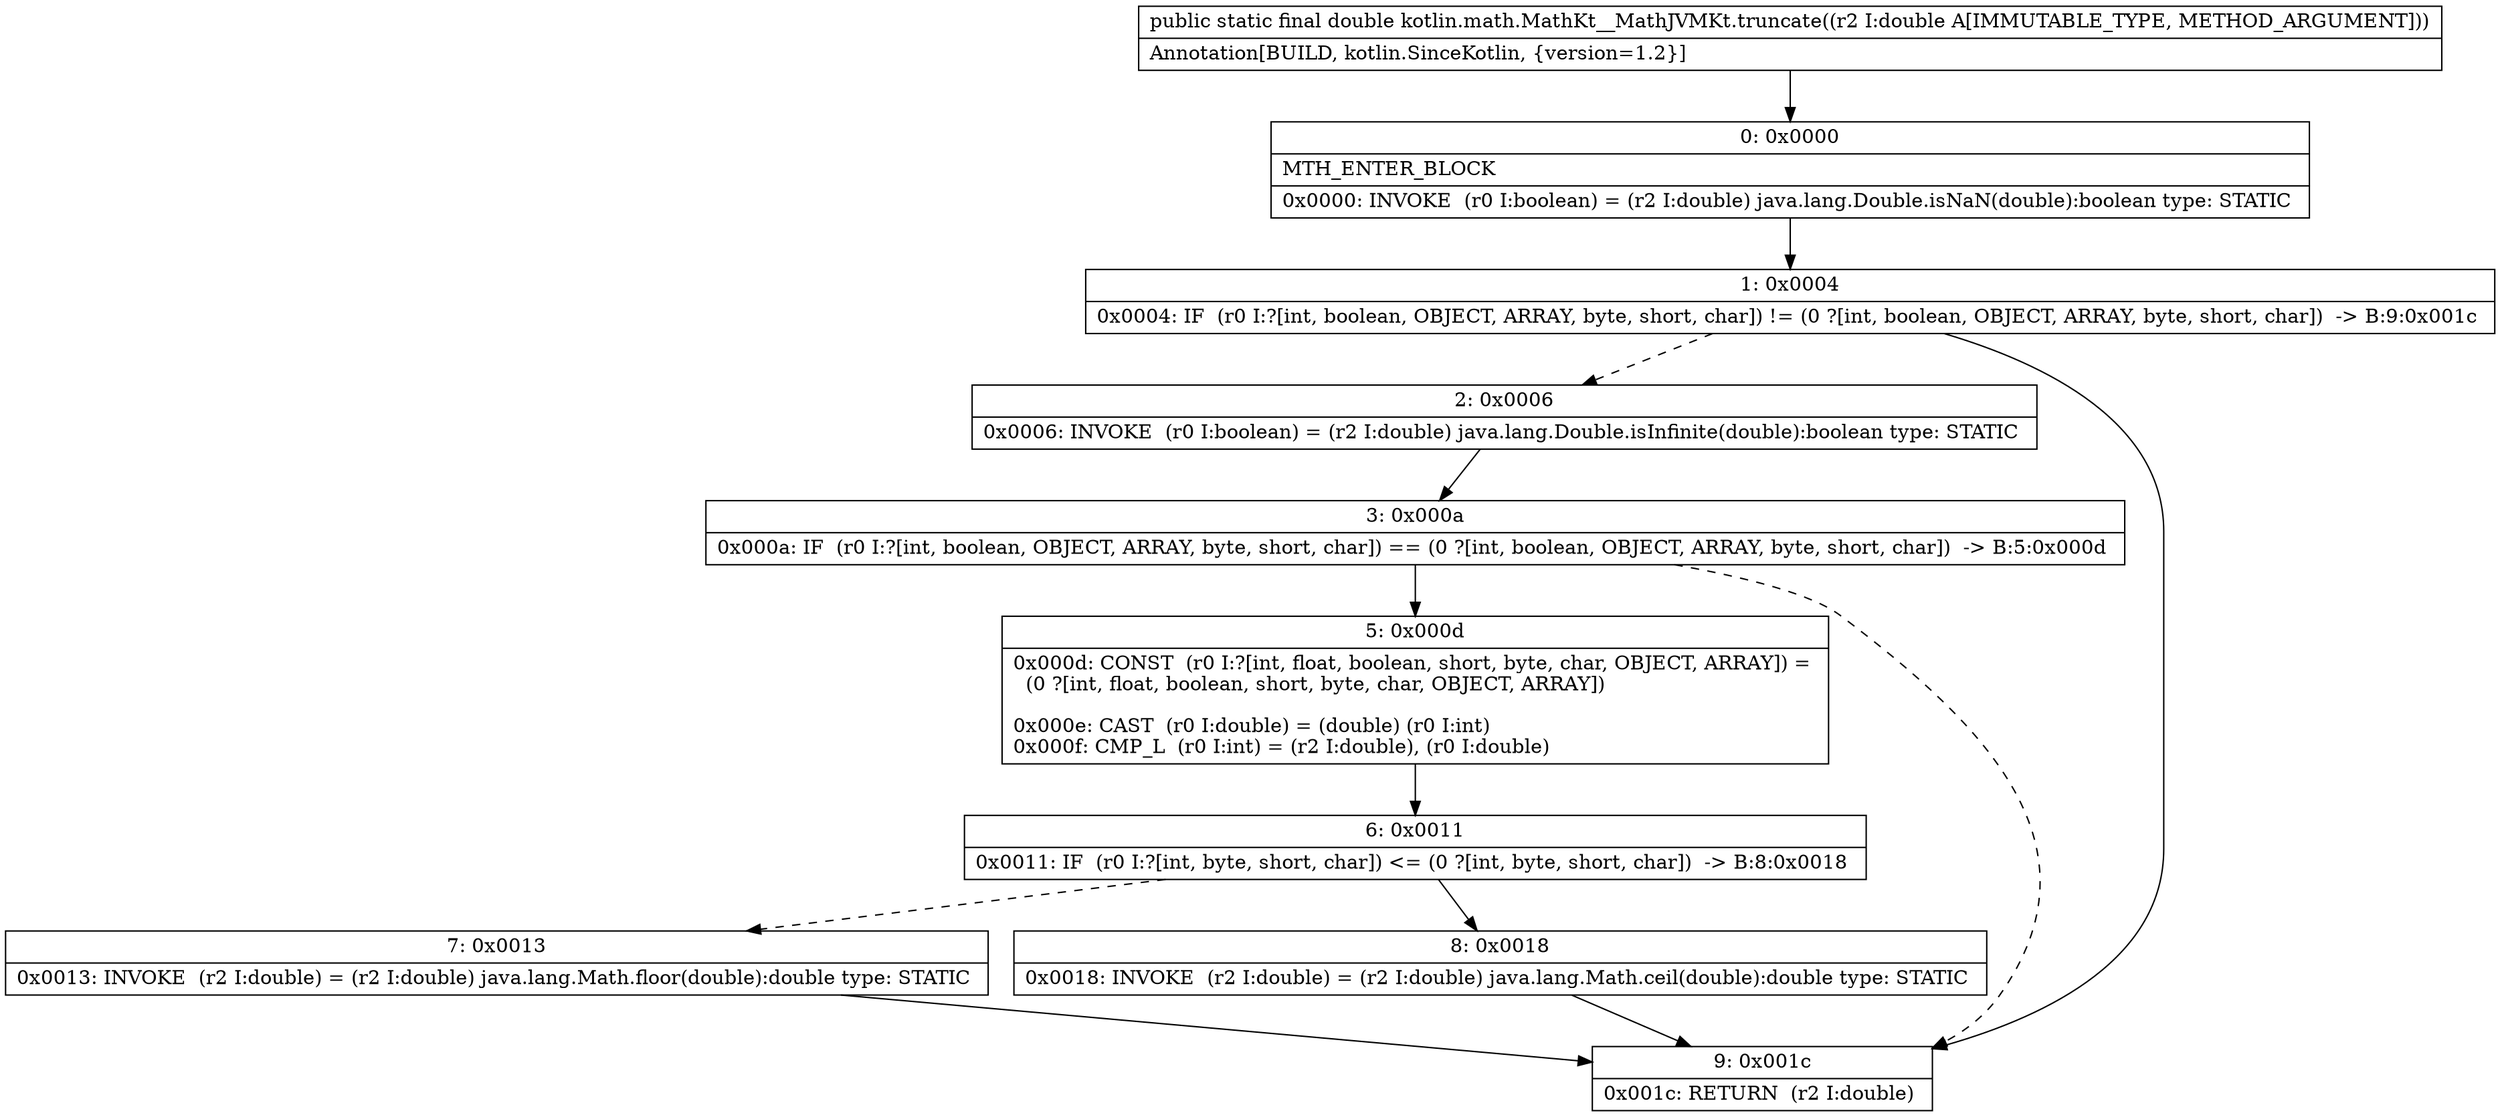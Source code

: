 digraph "CFG forkotlin.math.MathKt__MathJVMKt.truncate(D)D" {
Node_0 [shape=record,label="{0\:\ 0x0000|MTH_ENTER_BLOCK\l|0x0000: INVOKE  (r0 I:boolean) = (r2 I:double) java.lang.Double.isNaN(double):boolean type: STATIC \l}"];
Node_1 [shape=record,label="{1\:\ 0x0004|0x0004: IF  (r0 I:?[int, boolean, OBJECT, ARRAY, byte, short, char]) != (0 ?[int, boolean, OBJECT, ARRAY, byte, short, char])  \-\> B:9:0x001c \l}"];
Node_2 [shape=record,label="{2\:\ 0x0006|0x0006: INVOKE  (r0 I:boolean) = (r2 I:double) java.lang.Double.isInfinite(double):boolean type: STATIC \l}"];
Node_3 [shape=record,label="{3\:\ 0x000a|0x000a: IF  (r0 I:?[int, boolean, OBJECT, ARRAY, byte, short, char]) == (0 ?[int, boolean, OBJECT, ARRAY, byte, short, char])  \-\> B:5:0x000d \l}"];
Node_5 [shape=record,label="{5\:\ 0x000d|0x000d: CONST  (r0 I:?[int, float, boolean, short, byte, char, OBJECT, ARRAY]) = \l  (0 ?[int, float, boolean, short, byte, char, OBJECT, ARRAY])\l \l0x000e: CAST  (r0 I:double) = (double) (r0 I:int) \l0x000f: CMP_L  (r0 I:int) = (r2 I:double), (r0 I:double) \l}"];
Node_6 [shape=record,label="{6\:\ 0x0011|0x0011: IF  (r0 I:?[int, byte, short, char]) \<= (0 ?[int, byte, short, char])  \-\> B:8:0x0018 \l}"];
Node_7 [shape=record,label="{7\:\ 0x0013|0x0013: INVOKE  (r2 I:double) = (r2 I:double) java.lang.Math.floor(double):double type: STATIC \l}"];
Node_8 [shape=record,label="{8\:\ 0x0018|0x0018: INVOKE  (r2 I:double) = (r2 I:double) java.lang.Math.ceil(double):double type: STATIC \l}"];
Node_9 [shape=record,label="{9\:\ 0x001c|0x001c: RETURN  (r2 I:double) \l}"];
MethodNode[shape=record,label="{public static final double kotlin.math.MathKt__MathJVMKt.truncate((r2 I:double A[IMMUTABLE_TYPE, METHOD_ARGUMENT]))  | Annotation[BUILD, kotlin.SinceKotlin, \{version=1.2\}]\l}"];
MethodNode -> Node_0;
Node_0 -> Node_1;
Node_1 -> Node_2[style=dashed];
Node_1 -> Node_9;
Node_2 -> Node_3;
Node_3 -> Node_5;
Node_3 -> Node_9[style=dashed];
Node_5 -> Node_6;
Node_6 -> Node_7[style=dashed];
Node_6 -> Node_8;
Node_7 -> Node_9;
Node_8 -> Node_9;
}

